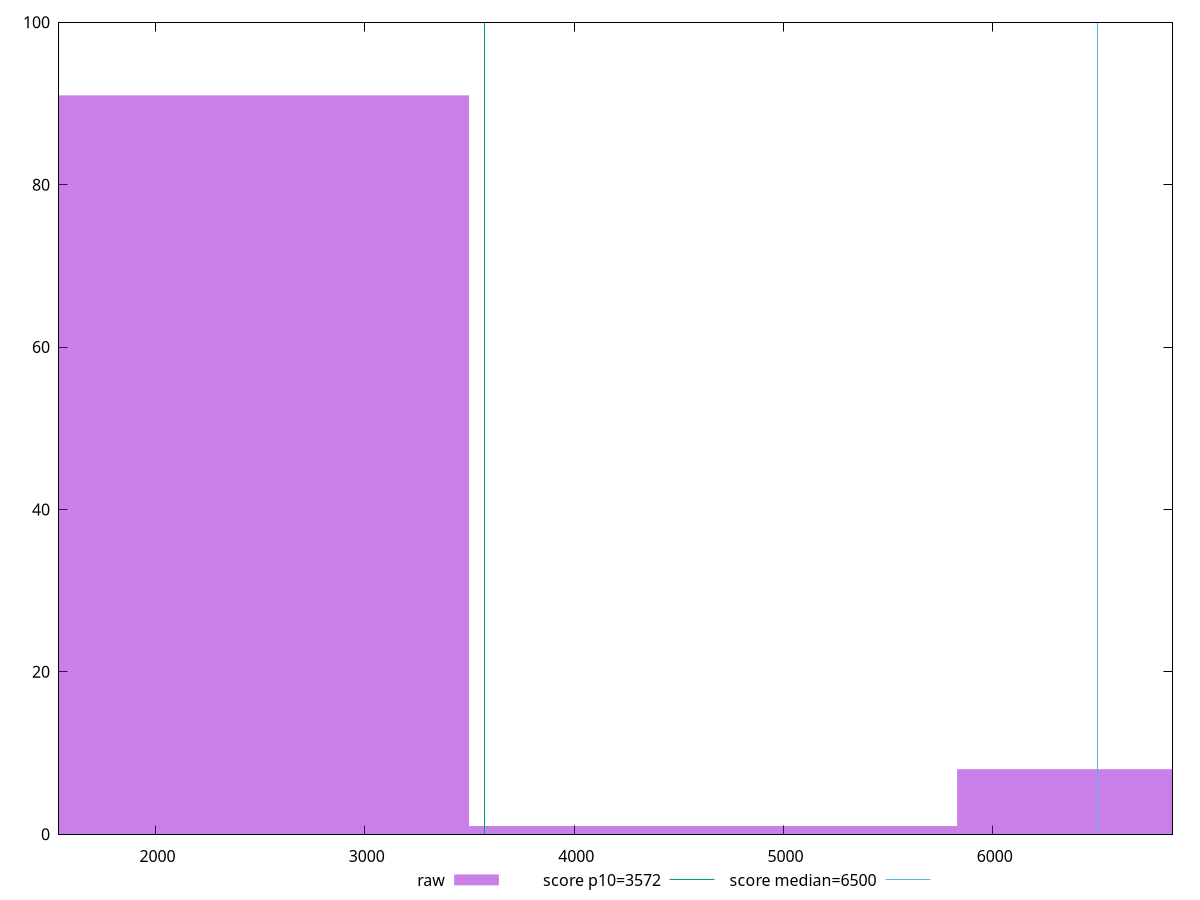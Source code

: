 reset

$raw <<EOF
2331.8642598365604 91
6995.592779509681 8
4663.728519673121 1
EOF

set key outside below
set boxwidth 2331.8642598365604
set xrange [1538.8600000000001:6858.468]
set yrange [0:100]
set trange [0:100]
set style fill transparent solid 0.5 noborder

set parametric
set terminal svg size 640, 490 enhanced background rgb 'white'
set output "reports/report_00028_2021-02-24T12-49-42.674Z/first-cpu-idle/samples/card/raw/histogram.svg"

plot $raw title "raw" with boxes, \
     3572,t title "score p10=3572", \
     6500,t title "score median=6500"

reset
